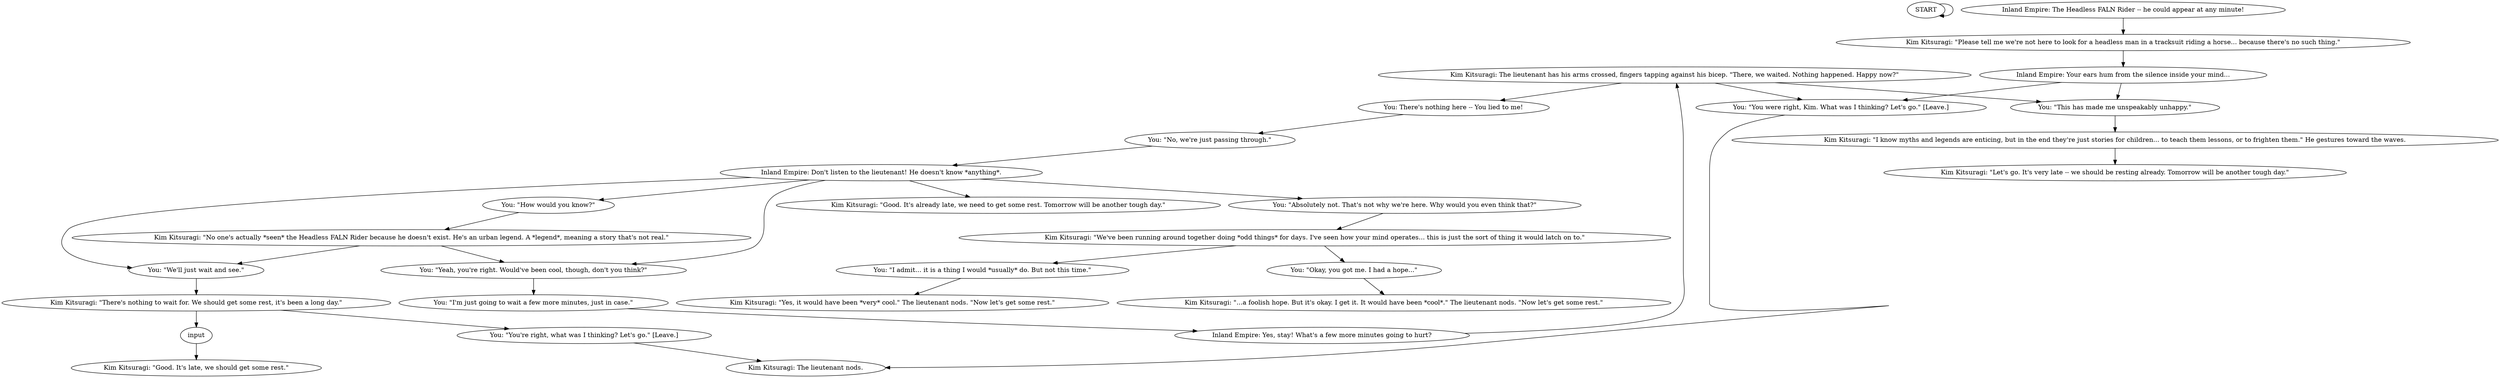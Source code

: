 # CANAL ORB / faln at night
# idiot doom spiral story reaction orb -- the faln rider (not) appearing at the canal at night.
# ==================================================
digraph G {
	  0 [label="START"];
	  1 [label="input"];
	  2 [label="You: \"I'm just going to wait a few more minutes, just in case.\""];
	  3 [label="Kim Kitsuragi: \"Yes, it would have been *very* cool.\" The lieutenant nods. \"Now let's get some rest.\""];
	  4 [label="Kim Kitsuragi: \"Good. It's already late, we need to get some rest. Tomorrow will be another tough day.\""];
	  5 [label="You: \"No, we're just passing through.\""];
	  6 [label="Inland Empire: Your ears hum from the silence inside your mind..."];
	  7 [label="Inland Empire: Don't listen to the lieutenant! He doesn't know *anything*."];
	  8 [label="Kim Kitsuragi: \"Good. It's late, we should get some rest.\""];
	  9 [label="Inland Empire: The Headless FALN Rider -- he could appear at any minute!"];
	  10 [label="Kim Kitsuragi: \"...a foolish hope. But it's okay. I get it. It would have been *cool*.\" The lieutenant nods. \"Now let's get some rest.\""];
	  11 [label="Kim Kitsuragi: \"We've been running around together doing *odd things* for days. I've seen how your mind operates... this is just the sort of thing it would latch on to.\""];
	  12 [label="Kim Kitsuragi: \"I know myths and legends are enticing, but in the end they're just stories for children... to teach them lessons, or to frighten them.\" He gestures toward the waves."];
	  13 [label="You: \"Yeah, you're right. Would've been cool, though, don't you think?\""];
	  14 [label="You: \"Absolutely not. That's not why we're here. Why would you even think that?\""];
	  15 [label="Kim Kitsuragi: \"No one's actually *seen* the Headless FALN Rider because he doesn't exist. He's an urban legend. A *legend*, meaning a story that's not real.\""];
	  16 [label="You: \"How would you know?\""];
	  17 [label="You: \"You're right, what was I thinking? Let's go.\" [Leave.]"];
	  18 [label="Kim Kitsuragi: \"There's nothing to wait for. We should get some rest, it's been a long day.\""];
	  19 [label="You: \"You were right, Kim. What was I thinking? Let's go.\" [Leave.]"];
	  20 [label="You: There's nothing here -- You lied to me!"];
	  21 [label="Kim Kitsuragi: \"Please tell me we're not here to look for a headless man in a tracksuit riding a horse... because there's no such thing.\""];
	  22 [label="You: \"We'll just wait and see.\""];
	  23 [label="Kim Kitsuragi: The lieutenant has his arms crossed, fingers tapping against his bicep. \"There, we waited. Nothing happened. Happy now?\""];
	  24 [label="You: \"I admit... it is a thing I would *usually* do. But not this time.\""];
	  25 [label="Kim Kitsuragi: The lieutenant nods."];
	  26 [label="You: \"This has made me unspeakably unhappy.\""];
	  27 [label="Inland Empire: Yes, stay! What's a few more minutes going to hurt?"];
	  28 [label="Kim Kitsuragi: \"Let's go. It's very late -- we should be resting already. Tomorrow will be another tough day.\""];
	  29 [label="You: \"Okay, you got me. I had a hope...\""];
	  0 -> 0
	  1 -> 8
	  2 -> 27
	  5 -> 7
	  6 -> 26
	  6 -> 19
	  7 -> 4
	  7 -> 13
	  7 -> 14
	  7 -> 16
	  7 -> 22
	  9 -> 21
	  11 -> 24
	  11 -> 29
	  12 -> 28
	  13 -> 2
	  14 -> 11
	  15 -> 13
	  15 -> 22
	  16 -> 15
	  17 -> 25
	  18 -> 1
	  18 -> 17
	  19 -> 25
	  20 -> 5
	  21 -> 6
	  22 -> 18
	  23 -> 26
	  23 -> 19
	  23 -> 20
	  24 -> 3
	  26 -> 12
	  27 -> 23
	  29 -> 10
}

